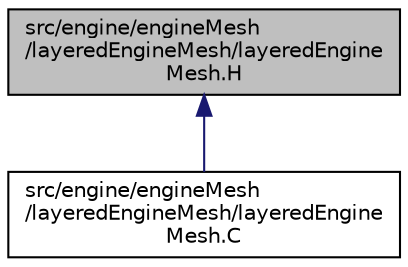 digraph "src/engine/engineMesh/layeredEngineMesh/layeredEngineMesh.H"
{
  bgcolor="transparent";
  edge [fontname="Helvetica",fontsize="10",labelfontname="Helvetica",labelfontsize="10"];
  node [fontname="Helvetica",fontsize="10",shape=record];
  Node1 [label="src/engine/engineMesh\l/layeredEngineMesh/layeredEngine\lMesh.H",height=0.2,width=0.4,color="black", fillcolor="grey75", style="filled", fontcolor="black"];
  Node1 -> Node2 [dir="back",color="midnightblue",fontsize="10",style="solid",fontname="Helvetica"];
  Node2 [label="src/engine/engineMesh\l/layeredEngineMesh/layeredEngine\lMesh.C",height=0.2,width=0.4,color="black",URL="$a04979.html"];
}
